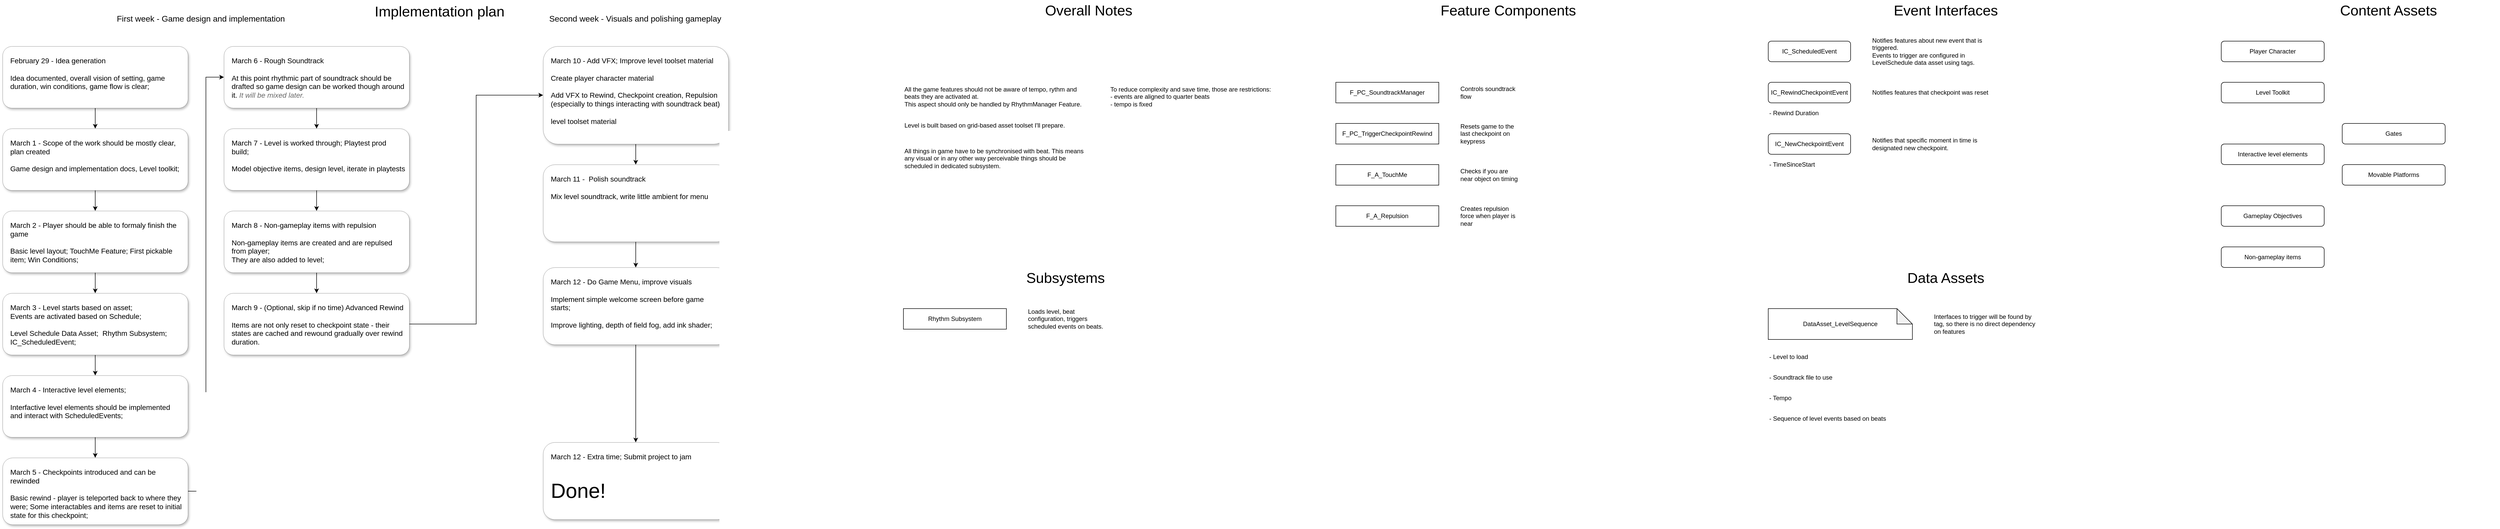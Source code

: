 <mxfile version="23.1.5" type="device">
  <diagram name="Page-1" id="owv8p-Lf1dp_q_vDyG9w">
    <mxGraphModel dx="4286" dy="2585" grid="0" gridSize="10" guides="0" tooltips="1" connect="1" arrows="1" fold="1" page="1" pageScale="1" pageWidth="850" pageHeight="1100" math="0" shadow="0">
      <root>
        <mxCell id="0" />
        <mxCell id="1" parent="0" />
        <mxCell id="0gpyr5pIwed21yI04qNp-7" value="DataAsset_LevelSequence" style="shape=note;whiteSpace=wrap;html=1;backgroundOutline=1;darkOpacity=0.05;" parent="1" vertex="1">
          <mxGeometry x="1760" y="-480" width="280" height="60" as="geometry" />
        </mxCell>
        <mxCell id="0gpyr5pIwed21yI04qNp-13" value="F_PC_SoundtrackManager" style="rounded=0;whiteSpace=wrap;html=1;" parent="1" vertex="1">
          <mxGeometry x="920" y="-920" width="200" height="40" as="geometry" />
        </mxCell>
        <mxCell id="0gpyr5pIwed21yI04qNp-21" value="Interfaces to trigger will be found by tag, so there is no direct dependency on features" style="text;html=1;align=left;verticalAlign=middle;whiteSpace=wrap;rounded=0;" parent="1" vertex="1">
          <mxGeometry x="2080" y="-480" width="210" height="60" as="geometry" />
        </mxCell>
        <mxCell id="0gpyr5pIwed21yI04qNp-25" value="IC_RewindCheckpointEvent" style="rounded=1;whiteSpace=wrap;html=1;glass=0;" parent="1" vertex="1">
          <mxGeometry x="1760" y="-920" width="160" height="40" as="geometry" />
        </mxCell>
        <mxCell id="0gpyr5pIwed21yI04qNp-26" value="Rhythm Subsystem" style="rounded=0;whiteSpace=wrap;html=1;" parent="1" vertex="1">
          <mxGeometry x="80" y="-480" width="200" height="40" as="geometry" />
        </mxCell>
        <mxCell id="0gpyr5pIwed21yI04qNp-28" value="F_PC_TriggerCheckpointRewind" style="rounded=0;whiteSpace=wrap;html=1;" parent="1" vertex="1">
          <mxGeometry x="920" y="-840" width="200" height="40" as="geometry" />
        </mxCell>
        <mxCell id="0gpyr5pIwed21yI04qNp-29" value="F_A_TouchMe" style="rounded=0;whiteSpace=wrap;html=1;" parent="1" vertex="1">
          <mxGeometry x="920" y="-760" width="200" height="40" as="geometry" />
        </mxCell>
        <mxCell id="0gpyr5pIwed21yI04qNp-31" value="Checks if you are near object on timing" style="text;html=1;align=left;verticalAlign=middle;whiteSpace=wrap;rounded=0;" parent="1" vertex="1">
          <mxGeometry x="1160" y="-760" width="120" height="40" as="geometry" />
        </mxCell>
        <mxCell id="0gpyr5pIwed21yI04qNp-32" value="Resets game to the last checkpoint on keypress" style="text;html=1;align=left;verticalAlign=middle;whiteSpace=wrap;rounded=0;" parent="1" vertex="1">
          <mxGeometry x="1160" y="-850" width="120" height="60" as="geometry" />
        </mxCell>
        <mxCell id="0gpyr5pIwed21yI04qNp-33" value="Controls soundtrack flow" style="text;html=1;align=left;verticalAlign=middle;whiteSpace=wrap;rounded=0;" parent="1" vertex="1">
          <mxGeometry x="1160" y="-930" width="120" height="60" as="geometry" />
        </mxCell>
        <mxCell id="0gpyr5pIwed21yI04qNp-34" value="Loads level, beat configuration, triggers scheduled events on beats." style="text;html=1;align=left;verticalAlign=middle;whiteSpace=wrap;rounded=0;" parent="1" vertex="1">
          <mxGeometry x="320" y="-490" width="160" height="60" as="geometry" />
        </mxCell>
        <mxCell id="0gpyr5pIwed21yI04qNp-35" value="F_A_Repulsion" style="rounded=0;whiteSpace=wrap;html=1;" parent="1" vertex="1">
          <mxGeometry x="920" y="-680" width="200" height="40" as="geometry" />
        </mxCell>
        <mxCell id="0gpyr5pIwed21yI04qNp-38" value="Creates repulsion force when player is near" style="text;html=1;align=left;verticalAlign=middle;whiteSpace=wrap;rounded=0;" parent="1" vertex="1">
          <mxGeometry x="1160" y="-680" width="120" height="40" as="geometry" />
        </mxCell>
        <mxCell id="0gpyr5pIwed21yI04qNp-39" value="IC_ScheduledEvent" style="rounded=1;whiteSpace=wrap;html=1;glass=0;" parent="1" vertex="1">
          <mxGeometry x="1760" y="-1000" width="160" height="40" as="geometry" />
        </mxCell>
        <mxCell id="0gpyr5pIwed21yI04qNp-40" value="Feature Components" style="text;html=1;align=center;verticalAlign=middle;whiteSpace=wrap;rounded=0;fontSize=28;" parent="1" vertex="1">
          <mxGeometry x="1040" y="-1080" width="430" height="40" as="geometry" />
        </mxCell>
        <mxCell id="0gpyr5pIwed21yI04qNp-41" value="Event Interfaces" style="text;html=1;align=center;verticalAlign=middle;whiteSpace=wrap;rounded=0;fontSize=28;" parent="1" vertex="1">
          <mxGeometry x="1890" y="-1080" width="430" height="40" as="geometry" />
        </mxCell>
        <mxCell id="0gpyr5pIwed21yI04qNp-42" value="IC_NewCheckpointEvent" style="rounded=1;whiteSpace=wrap;html=1;glass=0;" parent="1" vertex="1">
          <mxGeometry x="1760" y="-820" width="160" height="40" as="geometry" />
        </mxCell>
        <mxCell id="0gpyr5pIwed21yI04qNp-43" value="Notifies features about new event that is triggered. &lt;br&gt;Events to trigger are configured in LevelSchedule data asset using tags." style="text;html=1;align=left;verticalAlign=middle;whiteSpace=wrap;rounded=0;" parent="1" vertex="1">
          <mxGeometry x="1960" y="-1015" width="240" height="70" as="geometry" />
        </mxCell>
        <mxCell id="0gpyr5pIwed21yI04qNp-44" value="Notifies features that checkpoint was reset" style="text;html=1;align=left;verticalAlign=middle;whiteSpace=wrap;rounded=0;" parent="1" vertex="1">
          <mxGeometry x="1960" y="-920" width="250" height="40" as="geometry" />
        </mxCell>
        <mxCell id="0gpyr5pIwed21yI04qNp-45" value="Overall Notes" style="text;html=1;align=center;verticalAlign=middle;whiteSpace=wrap;rounded=0;fontSize=28;" parent="1" vertex="1">
          <mxGeometry x="320" y="-1080" width="240" height="40" as="geometry" />
        </mxCell>
        <mxCell id="0gpyr5pIwed21yI04qNp-46" value="All the game features should not be aware of tempo, rythm and beats they are activated at.&lt;br&gt;This aspect should only be handled by RhythmManager Feature." style="text;html=1;align=left;verticalAlign=top;whiteSpace=wrap;rounded=0;" parent="1" vertex="1">
          <mxGeometry x="80" y="-920" width="360" height="40" as="geometry" />
        </mxCell>
        <mxCell id="0gpyr5pIwed21yI04qNp-49" value="- Rewind Duration" style="text;html=1;align=left;verticalAlign=middle;whiteSpace=wrap;rounded=0;" parent="1" vertex="1">
          <mxGeometry x="1760" y="-870" width="160" height="20" as="geometry" />
        </mxCell>
        <mxCell id="0gpyr5pIwed21yI04qNp-52" value="- TimeSinceStart" style="text;html=1;align=left;verticalAlign=middle;whiteSpace=wrap;rounded=0;" parent="1" vertex="1">
          <mxGeometry x="1760" y="-770" width="160" height="20" as="geometry" />
        </mxCell>
        <mxCell id="0gpyr5pIwed21yI04qNp-53" value="Notifies that specific moment in time is designated new checkpoint." style="text;html=1;align=left;verticalAlign=middle;whiteSpace=wrap;rounded=0;" parent="1" vertex="1">
          <mxGeometry x="1960" y="-820" width="250" height="40" as="geometry" />
        </mxCell>
        <mxCell id="0gpyr5pIwed21yI04qNp-55" value="Data Assets" style="text;html=1;align=center;verticalAlign=middle;whiteSpace=wrap;rounded=0;fontSize=28;" parent="1" vertex="1">
          <mxGeometry x="1890" y="-560" width="430" height="40" as="geometry" />
        </mxCell>
        <mxCell id="0gpyr5pIwed21yI04qNp-56" value="Content Assets" style="text;html=1;align=center;verticalAlign=middle;whiteSpace=wrap;rounded=0;fontSize=28;" parent="1" vertex="1">
          <mxGeometry x="2750" y="-1080" width="430" height="40" as="geometry" />
        </mxCell>
        <mxCell id="0gpyr5pIwed21yI04qNp-57" value="Player Character" style="rounded=1;whiteSpace=wrap;html=1;" parent="1" vertex="1">
          <mxGeometry x="2640" y="-1000" width="200" height="40" as="geometry" />
        </mxCell>
        <mxCell id="0gpyr5pIwed21yI04qNp-58" value="Level Toolkit" style="rounded=1;whiteSpace=wrap;html=1;" parent="1" vertex="1">
          <mxGeometry x="2640" y="-920" width="200" height="40" as="geometry" />
        </mxCell>
        <mxCell id="0gpyr5pIwed21yI04qNp-59" value="Non-gameplay items" style="rounded=1;whiteSpace=wrap;html=1;" parent="1" vertex="1">
          <mxGeometry x="2640" y="-600" width="200" height="40" as="geometry" />
        </mxCell>
        <mxCell id="0gpyr5pIwed21yI04qNp-60" value="Gameplay Objectives" style="rounded=1;whiteSpace=wrap;html=1;" parent="1" vertex="1">
          <mxGeometry x="2640" y="-680" width="200" height="40" as="geometry" />
        </mxCell>
        <mxCell id="0gpyr5pIwed21yI04qNp-61" value="Movable Platforms" style="rounded=1;whiteSpace=wrap;html=1;" parent="1" vertex="1">
          <mxGeometry x="2875" y="-760" width="200" height="40" as="geometry" />
        </mxCell>
        <mxCell id="0gpyr5pIwed21yI04qNp-62" value="Gates" style="rounded=1;whiteSpace=wrap;html=1;" parent="1" vertex="1">
          <mxGeometry x="2875" y="-840" width="200" height="40" as="geometry" />
        </mxCell>
        <mxCell id="0gpyr5pIwed21yI04qNp-63" value="Level is built based on grid-based asset toolset I&#39;ll prepare." style="text;html=1;align=left;verticalAlign=top;whiteSpace=wrap;rounded=0;" parent="1" vertex="1">
          <mxGeometry x="80" y="-850" width="360" height="50" as="geometry" />
        </mxCell>
        <mxCell id="0gpyr5pIwed21yI04qNp-64" value="Implementation plan" style="text;html=1;align=center;verticalAlign=middle;whiteSpace=wrap;rounded=0;fontSize=28;" parent="1" vertex="1">
          <mxGeometry x="-976" y="-1078" width="310" height="40" as="geometry" />
        </mxCell>
        <mxCell id="0gpyr5pIwed21yI04qNp-78" style="edgeStyle=orthogonalEdgeStyle;rounded=0;orthogonalLoop=1;jettySize=auto;html=1;" parent="1" source="0gpyr5pIwed21yI04qNp-66" target="0gpyr5pIwed21yI04qNp-67" edge="1">
          <mxGeometry relative="1" as="geometry" />
        </mxCell>
        <mxCell id="0gpyr5pIwed21yI04qNp-66" value="&lt;font style=&quot;font-size: 14px;&quot;&gt;&lt;font style=&quot;font-size: 14px;&quot;&gt;February 29 - Idea generation&lt;/font&gt;&lt;br&gt;&lt;br&gt;Idea documented, overall vision of setting, game duration, win conditions, game flow is clear;&lt;/font&gt;" style="text;html=1;align=left;verticalAlign=top;whiteSpace=wrap;rounded=1;fontSize=14;fillColor=default;glass=0;shadow=1;strokeColor=default;strokeWidth=0.25;spacingTop=5;spacing=10;spacingLeft=5;" parent="1" vertex="1">
          <mxGeometry x="-1670" y="-990" width="360" height="120" as="geometry" />
        </mxCell>
        <mxCell id="0gpyr5pIwed21yI04qNp-79" style="edgeStyle=orthogonalEdgeStyle;rounded=0;orthogonalLoop=1;jettySize=auto;html=1;" parent="1" source="0gpyr5pIwed21yI04qNp-67" target="0gpyr5pIwed21yI04qNp-68" edge="1">
          <mxGeometry relative="1" as="geometry" />
        </mxCell>
        <mxCell id="0gpyr5pIwed21yI04qNp-67" value="&lt;font style=&quot;font-size: 14px;&quot;&gt;March 1 - &lt;/font&gt;&lt;font style=&quot;font-size: 14px;&quot;&gt;Scope of the work should be mostly clear, plan created&lt;/font&gt;&lt;br&gt;&lt;br&gt;Game design and implementation docs, Level toolkit;&lt;div&gt;&lt;br&gt;&lt;/div&gt;" style="text;html=1;align=left;verticalAlign=top;whiteSpace=wrap;rounded=1;fontSize=14;fillColor=default;glass=0;shadow=1;strokeColor=default;strokeWidth=0.25;spacingTop=5;spacing=10;spacingLeft=5;" parent="1" vertex="1">
          <mxGeometry x="-1670" y="-830" width="360" height="120" as="geometry" />
        </mxCell>
        <mxCell id="0gpyr5pIwed21yI04qNp-80" style="edgeStyle=orthogonalEdgeStyle;rounded=0;orthogonalLoop=1;jettySize=auto;html=1;" parent="1" source="0gpyr5pIwed21yI04qNp-68" target="0gpyr5pIwed21yI04qNp-70" edge="1">
          <mxGeometry relative="1" as="geometry" />
        </mxCell>
        <mxCell id="0gpyr5pIwed21yI04qNp-68" value="March 2 - Player should be able to formaly finish the game&lt;br&gt;&lt;br&gt;Basic level layout; TouchMe Feature; First pickable item; Win Conditions;" style="text;html=1;align=left;verticalAlign=top;whiteSpace=wrap;rounded=1;fontSize=14;fillColor=default;glass=0;shadow=1;strokeColor=default;strokeWidth=0.25;spacingTop=5;spacing=10;spacingLeft=5;" parent="1" vertex="1">
          <mxGeometry x="-1670" y="-670" width="360" height="120" as="geometry" />
        </mxCell>
        <mxCell id="0gpyr5pIwed21yI04qNp-81" style="edgeStyle=orthogonalEdgeStyle;rounded=0;orthogonalLoop=1;jettySize=auto;html=1;" parent="1" source="0gpyr5pIwed21yI04qNp-70" target="0gpyr5pIwed21yI04qNp-72" edge="1">
          <mxGeometry relative="1" as="geometry" />
        </mxCell>
        <mxCell id="0gpyr5pIwed21yI04qNp-70" value="March 3 - Level starts based on asset;&lt;br&gt;Events are activated based on Schedule;&lt;br&gt;&lt;br&gt;Level Schedule Data Asset;&amp;nbsp; Rhythm Subsystem; IC_ScheduledEvent;" style="text;html=1;align=left;verticalAlign=top;whiteSpace=wrap;rounded=1;fontSize=14;fillColor=default;glass=0;shadow=1;strokeColor=default;strokeWidth=0.25;spacingTop=5;spacing=10;spacingLeft=5;" parent="1" vertex="1">
          <mxGeometry x="-1670" y="-510" width="360" height="120" as="geometry" />
        </mxCell>
        <mxCell id="0gpyr5pIwed21yI04qNp-85" style="edgeStyle=orthogonalEdgeStyle;rounded=0;orthogonalLoop=1;jettySize=auto;html=1;" parent="1" source="0gpyr5pIwed21yI04qNp-72" target="0gpyr5pIwed21yI04qNp-84" edge="1">
          <mxGeometry relative="1" as="geometry" />
        </mxCell>
        <mxCell id="0gpyr5pIwed21yI04qNp-72" value="March 4 - Interactive level elements;&lt;br&gt;&lt;br&gt;Interfactive level elements should be implemented and interact with ScheduledEvents;" style="text;html=1;align=left;verticalAlign=top;whiteSpace=wrap;rounded=1;fontSize=14;fillColor=default;glass=0;shadow=1;strokeColor=default;strokeWidth=0.25;spacingTop=5;spacing=10;spacingLeft=5;" parent="1" vertex="1">
          <mxGeometry x="-1670" y="-350" width="360" height="120" as="geometry" />
        </mxCell>
        <mxCell id="0gpyr5pIwed21yI04qNp-75" value="Interactive level elements" style="rounded=1;whiteSpace=wrap;html=1;" parent="1" vertex="1">
          <mxGeometry x="2640" y="-800" width="200" height="40" as="geometry" />
        </mxCell>
        <mxCell id="0gpyr5pIwed21yI04qNp-82" value="First week - Game design and implementation" style="text;html=1;align=left;verticalAlign=top;whiteSpace=wrap;rounded=0;fontSize=16;" parent="1" vertex="1">
          <mxGeometry x="-1450" y="-1060" width="360" height="40" as="geometry" />
        </mxCell>
        <mxCell id="0gpyr5pIwed21yI04qNp-83" value="Second week - Visuals and polishing gameplay" style="text;html=1;align=left;verticalAlign=top;whiteSpace=wrap;rounded=0;fontSize=16;" parent="1" vertex="1">
          <mxGeometry x="-610" y="-1060" width="360" height="40" as="geometry" />
        </mxCell>
        <mxCell id="0gpyr5pIwed21yI04qNp-87" style="edgeStyle=orthogonalEdgeStyle;rounded=0;orthogonalLoop=1;jettySize=auto;html=1;entryX=0;entryY=0.5;entryDx=0;entryDy=0;" parent="1" source="0gpyr5pIwed21yI04qNp-84" target="0gpyr5pIwed21yI04qNp-88" edge="1">
          <mxGeometry relative="1" as="geometry">
            <mxPoint x="-1190" y="-930" as="targetPoint" />
          </mxGeometry>
        </mxCell>
        <mxCell id="0gpyr5pIwed21yI04qNp-84" value="March 5 - Checkpoints introduced and can be rewinded&lt;br&gt;&lt;br&gt;Basic rewind - player is teleported back to where they were; Some interactables and items are reset to initial state for this checkpoint;" style="text;html=1;align=left;verticalAlign=top;whiteSpace=wrap;rounded=1;fontSize=14;fillColor=default;glass=0;shadow=1;strokeColor=default;strokeWidth=0.25;spacingTop=5;spacing=10;spacingLeft=5;" parent="1" vertex="1">
          <mxGeometry x="-1670" y="-190" width="360" height="130" as="geometry" />
        </mxCell>
        <mxCell id="0gpyr5pIwed21yI04qNp-107" style="edgeStyle=orthogonalEdgeStyle;rounded=0;orthogonalLoop=1;jettySize=auto;html=1;" parent="1" source="0gpyr5pIwed21yI04qNp-88" target="0gpyr5pIwed21yI04qNp-104" edge="1">
          <mxGeometry relative="1" as="geometry" />
        </mxCell>
        <mxCell id="0gpyr5pIwed21yI04qNp-88" value="March 6 - Rough Soundtrack&lt;br&gt;&lt;br&gt;At this point rhythmic part of soundtrack should be drafted so game design can be worked though around it.&amp;nbsp;&lt;i&gt;&lt;font color=&quot;#696969&quot;&gt;It will be mixed later.&lt;/font&gt;&lt;/i&gt;&lt;br&gt;&lt;div&gt;&lt;br&gt;&lt;/div&gt;" style="text;html=1;align=left;verticalAlign=top;whiteSpace=wrap;rounded=1;fontSize=14;fillColor=default;glass=0;shadow=1;strokeColor=default;strokeWidth=0.25;spacingTop=5;spacing=10;spacingLeft=5;" parent="1" vertex="1">
          <mxGeometry x="-1240" y="-990" width="360" height="120" as="geometry" />
        </mxCell>
        <mxCell id="0gpyr5pIwed21yI04qNp-92" style="edgeStyle=orthogonalEdgeStyle;rounded=0;orthogonalLoop=1;jettySize=auto;html=1;entryX=0.5;entryY=0;entryDx=0;entryDy=0;" parent="1" source="0gpyr5pIwed21yI04qNp-90" target="0gpyr5pIwed21yI04qNp-93" edge="1">
          <mxGeometry relative="1" as="geometry">
            <mxPoint x="-1060" y="-670" as="targetPoint" />
          </mxGeometry>
        </mxCell>
        <mxCell id="0gpyr5pIwed21yI04qNp-90" value="March 8 - Non-gameplay items with repulsion&lt;br&gt;&lt;br&gt;Non-gameplay items are created and are repulsed from player;&lt;br&gt;They are also added to level;" style="text;html=1;align=left;verticalAlign=top;whiteSpace=wrap;rounded=1;fontSize=14;fillColor=default;glass=0;shadow=1;strokeColor=default;strokeWidth=0.25;spacingTop=5;spacing=10;spacingLeft=5;" parent="1" vertex="1">
          <mxGeometry x="-1240" y="-670" width="360" height="120" as="geometry" />
        </mxCell>
        <mxCell id="0gpyr5pIwed21yI04qNp-110" style="edgeStyle=orthogonalEdgeStyle;rounded=0;orthogonalLoop=1;jettySize=auto;html=1;entryX=0;entryY=0.5;entryDx=0;entryDy=0;" parent="1" source="0gpyr5pIwed21yI04qNp-93" target="0gpyr5pIwed21yI04qNp-109" edge="1">
          <mxGeometry relative="1" as="geometry" />
        </mxCell>
        <mxCell id="0gpyr5pIwed21yI04qNp-93" value="March 9 - (Optional, skip if no time) Advanced Rewind&lt;br&gt;&lt;br&gt;Items are not only reset to checkpoint state - their states are cached and rewound gradually over rewind duration." style="text;html=1;align=left;verticalAlign=top;whiteSpace=wrap;rounded=1;fontSize=14;fillColor=default;glass=0;shadow=1;strokeColor=default;strokeWidth=0.25;spacingTop=5;spacing=10;spacingLeft=5;" parent="1" vertex="1">
          <mxGeometry x="-1240" y="-510" width="360" height="120" as="geometry" />
        </mxCell>
        <mxCell id="0gpyr5pIwed21yI04qNp-94" value="All things in game have to be synchronised with beat. This means any visual or in any other way perceivable things should be scheduled in dedicated subsystem." style="text;html=1;align=left;verticalAlign=top;whiteSpace=wrap;rounded=0;" parent="1" vertex="1">
          <mxGeometry x="80" y="-800" width="360" height="60" as="geometry" />
        </mxCell>
        <mxCell id="0gpyr5pIwed21yI04qNp-95" value="Subsystems" style="text;html=1;align=center;verticalAlign=middle;whiteSpace=wrap;rounded=0;fontSize=28;" parent="1" vertex="1">
          <mxGeometry x="180" y="-560" width="430" height="40" as="geometry" />
        </mxCell>
        <mxCell id="0gpyr5pIwed21yI04qNp-96" value="- Level to load&lt;div&gt;&lt;br&gt;&lt;/div&gt;" style="text;html=1;align=left;verticalAlign=top;whiteSpace=wrap;rounded=0;" parent="1" vertex="1">
          <mxGeometry x="1760" y="-400" width="280" height="30" as="geometry" />
        </mxCell>
        <mxCell id="0gpyr5pIwed21yI04qNp-97" value="- Soundtrack file to use" style="text;html=1;align=left;verticalAlign=top;whiteSpace=wrap;rounded=0;" parent="1" vertex="1">
          <mxGeometry x="1760" y="-360" width="280" height="30" as="geometry" />
        </mxCell>
        <mxCell id="0gpyr5pIwed21yI04qNp-98" value="- Sequence of level events based on beats" style="text;html=1;align=left;verticalAlign=top;whiteSpace=wrap;rounded=0;" parent="1" vertex="1">
          <mxGeometry x="1760" y="-280" width="280" height="30" as="geometry" />
        </mxCell>
        <mxCell id="0gpyr5pIwed21yI04qNp-99" value="- Tempo" style="text;html=1;align=left;verticalAlign=top;whiteSpace=wrap;rounded=0;" parent="1" vertex="1">
          <mxGeometry x="1760" y="-320" width="280" height="30" as="geometry" />
        </mxCell>
        <mxCell id="0gpyr5pIwed21yI04qNp-100" value="To reduce complexity and save time, those are restrictions:&lt;br&gt;- events are aligned to quarter beats&lt;br&gt;- tempo is fixed&amp;nbsp;" style="text;html=1;align=left;verticalAlign=top;whiteSpace=wrap;rounded=0;" parent="1" vertex="1">
          <mxGeometry x="480" y="-920" width="360" height="60" as="geometry" />
        </mxCell>
        <mxCell id="0gpyr5pIwed21yI04qNp-108" value="" style="edgeStyle=orthogonalEdgeStyle;rounded=0;orthogonalLoop=1;jettySize=auto;html=1;" parent="1" source="0gpyr5pIwed21yI04qNp-104" target="0gpyr5pIwed21yI04qNp-90" edge="1">
          <mxGeometry relative="1" as="geometry" />
        </mxCell>
        <mxCell id="0gpyr5pIwed21yI04qNp-104" value="March 7 - Level is worked through; Playtest prod build;&lt;br&gt;&lt;div&gt;&lt;br&gt;&lt;/div&gt;&lt;div&gt;Model objective items, design level, iterate in playtests&lt;/div&gt;" style="text;html=1;align=left;verticalAlign=top;whiteSpace=wrap;rounded=1;fontSize=14;fillColor=default;glass=0;shadow=1;strokeColor=default;strokeWidth=0.25;spacingTop=5;spacing=10;spacingLeft=5;" parent="1" vertex="1">
          <mxGeometry x="-1240" y="-830" width="360" height="120" as="geometry" />
        </mxCell>
        <mxCell id="0gpyr5pIwed21yI04qNp-115" style="edgeStyle=orthogonalEdgeStyle;rounded=0;orthogonalLoop=1;jettySize=auto;html=1;entryX=0.5;entryY=0;entryDx=0;entryDy=0;" parent="1" source="0gpyr5pIwed21yI04qNp-109" target="0gpyr5pIwed21yI04qNp-113" edge="1">
          <mxGeometry relative="1" as="geometry" />
        </mxCell>
        <mxCell id="0gpyr5pIwed21yI04qNp-109" value="March 10 - Add VFX; Improve level toolset material&lt;br&gt;&lt;br&gt;Create player character material&lt;br&gt;&lt;br&gt;Add VFX to Rewind, Checkpoint creation, Repulsion (especially to things interacting with soundtrack beat)&lt;br&gt;&lt;br&gt;level toolset material&lt;br&gt;&lt;div&gt;&lt;br&gt;&lt;/div&gt;" style="text;html=1;align=left;verticalAlign=top;whiteSpace=wrap;rounded=1;fontSize=14;fillColor=default;glass=0;shadow=1;strokeColor=default;strokeWidth=0.25;spacingTop=5;spacing=10;spacingLeft=5;" parent="1" vertex="1">
          <mxGeometry x="-620" y="-990" width="360" height="190" as="geometry" />
        </mxCell>
        <mxCell id="0gpyr5pIwed21yI04qNp-118" style="edgeStyle=orthogonalEdgeStyle;rounded=0;orthogonalLoop=1;jettySize=auto;html=1;entryX=0.5;entryY=0;entryDx=0;entryDy=0;" parent="1" source="0gpyr5pIwed21yI04qNp-113" target="0gpyr5pIwed21yI04qNp-116" edge="1">
          <mxGeometry relative="1" as="geometry" />
        </mxCell>
        <mxCell id="0gpyr5pIwed21yI04qNp-113" value="March 11 -&amp;nbsp; Polish soundtrack&lt;br&gt;&lt;br&gt;Mix level soundtrack, write little ambient for menu" style="text;html=1;align=left;verticalAlign=top;whiteSpace=wrap;rounded=1;fontSize=14;fillColor=default;glass=0;shadow=1;strokeColor=default;strokeWidth=0.25;spacingTop=5;spacing=10;spacingLeft=5;" parent="1" vertex="1">
          <mxGeometry x="-620" y="-760" width="360" height="150" as="geometry" />
        </mxCell>
        <mxCell id="0gpyr5pIwed21yI04qNp-119" style="edgeStyle=orthogonalEdgeStyle;rounded=0;orthogonalLoop=1;jettySize=auto;html=1;entryX=0.5;entryY=0;entryDx=0;entryDy=0;" parent="1" source="0gpyr5pIwed21yI04qNp-116" target="0gpyr5pIwed21yI04qNp-120" edge="1">
          <mxGeometry relative="1" as="geometry">
            <mxPoint x="-440" y="-220" as="targetPoint" />
          </mxGeometry>
        </mxCell>
        <mxCell id="0gpyr5pIwed21yI04qNp-116" value="March 12 - Do Game Menu, improve visuals&lt;br&gt;&lt;br&gt;&lt;div&gt;Implement simple welcome screen before game starts;&lt;/div&gt;&lt;div&gt;&lt;br&gt;&lt;/div&gt;&lt;div&gt;Improve lighting, depth of field fog, add ink shader;&lt;br&gt;&lt;/div&gt;" style="text;html=1;align=left;verticalAlign=top;whiteSpace=wrap;rounded=1;fontSize=14;fillColor=default;glass=0;shadow=1;strokeColor=default;strokeWidth=0.25;spacingTop=5;spacing=10;spacingLeft=5;" parent="1" vertex="1">
          <mxGeometry x="-620" y="-560" width="360" height="150" as="geometry" />
        </mxCell>
        <mxCell id="0gpyr5pIwed21yI04qNp-120" value="March 12 - Extra time; Submit project to jam&lt;br&gt;&lt;br&gt;&lt;br&gt;&lt;div style=&quot;&quot;&gt;&lt;span style=&quot;background-color: initial; font-size: 40px;&quot;&gt;Done!&lt;/span&gt;&lt;/div&gt;" style="text;html=1;align=left;verticalAlign=top;whiteSpace=wrap;rounded=1;fontSize=14;fillColor=default;glass=0;shadow=1;strokeColor=default;strokeWidth=0.25;spacingTop=5;spacing=10;spacingLeft=5;" parent="1" vertex="1">
          <mxGeometry x="-620" y="-220" width="360" height="150" as="geometry" />
        </mxCell>
      </root>
    </mxGraphModel>
  </diagram>
</mxfile>
